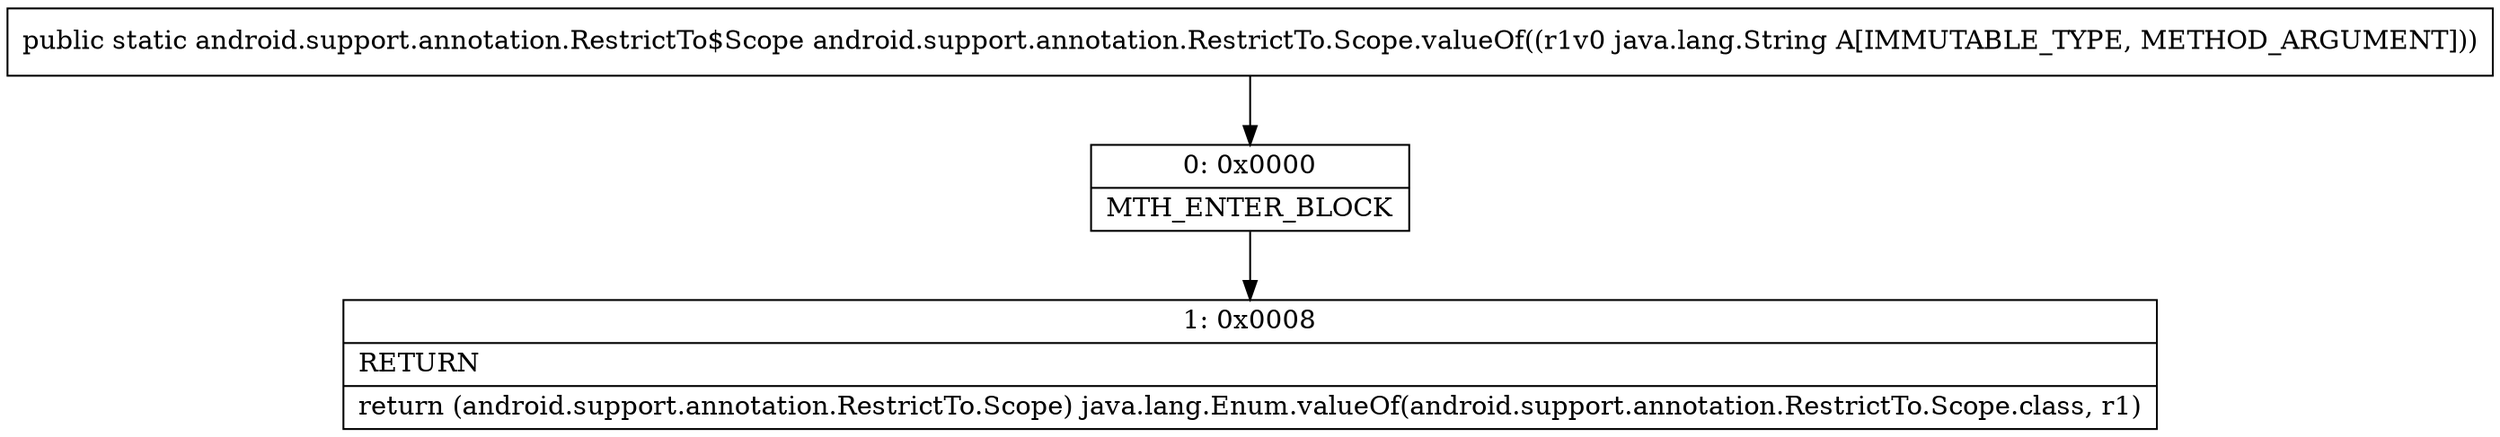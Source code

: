 digraph "CFG forandroid.support.annotation.RestrictTo.Scope.valueOf(Ljava\/lang\/String;)Landroid\/support\/annotation\/RestrictTo$Scope;" {
Node_0 [shape=record,label="{0\:\ 0x0000|MTH_ENTER_BLOCK\l}"];
Node_1 [shape=record,label="{1\:\ 0x0008|RETURN\l|return (android.support.annotation.RestrictTo.Scope) java.lang.Enum.valueOf(android.support.annotation.RestrictTo.Scope.class, r1)\l}"];
MethodNode[shape=record,label="{public static android.support.annotation.RestrictTo$Scope android.support.annotation.RestrictTo.Scope.valueOf((r1v0 java.lang.String A[IMMUTABLE_TYPE, METHOD_ARGUMENT])) }"];
MethodNode -> Node_0;
Node_0 -> Node_1;
}

